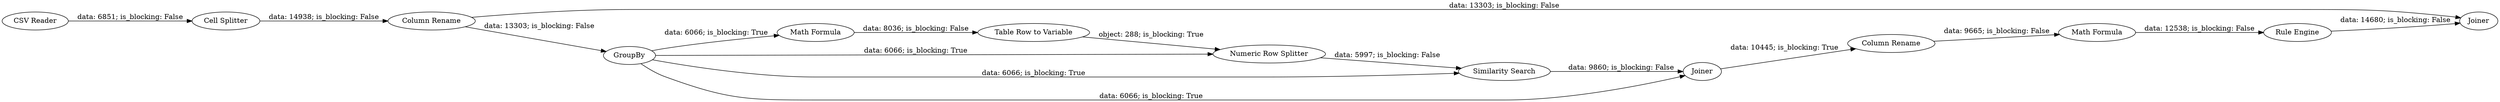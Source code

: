 digraph {
	"2018520877719081264_8" [label="Numeric Row Splitter"]
	"2018520877719081264_15" [label="Rule Engine"]
	"2018520877719081264_1" [label="CSV Reader"]
	"2018520877719081264_11" [label="Table Row to Variable"]
	"2018520877719081264_7" [label="Similarity Search"]
	"2018520877719081264_12" [label=Joiner]
	"2018520877719081264_14" [label=Joiner]
	"2018520877719081264_2" [label="Cell Splitter"]
	"2018520877719081264_16" [label="Math Formula"]
	"2018520877719081264_9" [label="Math Formula"]
	"2018520877719081264_13" [label="Column Rename"]
	"2018520877719081264_6" [label=GroupBy]
	"2018520877719081264_5" [label="Column Rename"]
	"2018520877719081264_15" -> "2018520877719081264_14" [label="data: 14680; is_blocking: False"]
	"2018520877719081264_13" -> "2018520877719081264_16" [label="data: 9665; is_blocking: False"]
	"2018520877719081264_1" -> "2018520877719081264_2" [label="data: 6851; is_blocking: False"]
	"2018520877719081264_6" -> "2018520877719081264_7" [label="data: 6066; is_blocking: True"]
	"2018520877719081264_2" -> "2018520877719081264_5" [label="data: 14938; is_blocking: False"]
	"2018520877719081264_9" -> "2018520877719081264_11" [label="data: 8036; is_blocking: False"]
	"2018520877719081264_5" -> "2018520877719081264_6" [label="data: 13303; is_blocking: False"]
	"2018520877719081264_6" -> "2018520877719081264_8" [label="data: 6066; is_blocking: True"]
	"2018520877719081264_5" -> "2018520877719081264_14" [label="data: 13303; is_blocking: False"]
	"2018520877719081264_6" -> "2018520877719081264_12" [label="data: 6066; is_blocking: True"]
	"2018520877719081264_6" -> "2018520877719081264_9" [label="data: 6066; is_blocking: True"]
	"2018520877719081264_8" -> "2018520877719081264_7" [label="data: 5997; is_blocking: False"]
	"2018520877719081264_7" -> "2018520877719081264_12" [label="data: 9860; is_blocking: False"]
	"2018520877719081264_12" -> "2018520877719081264_13" [label="data: 10445; is_blocking: True"]
	"2018520877719081264_11" -> "2018520877719081264_8" [label="object: 288; is_blocking: True"]
	"2018520877719081264_16" -> "2018520877719081264_15" [label="data: 12538; is_blocking: False"]
	rankdir=LR
}
